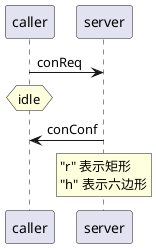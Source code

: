 @startuml
'你可以使用 hnote 和 rnote 这两个关键字来修改备注框的形状。

caller -> server : conReq
hnote over caller : idle

caller <- server : conConf
rnote over server
"r" 表示矩形
"h" 表示六边形
endrnote

@enduml